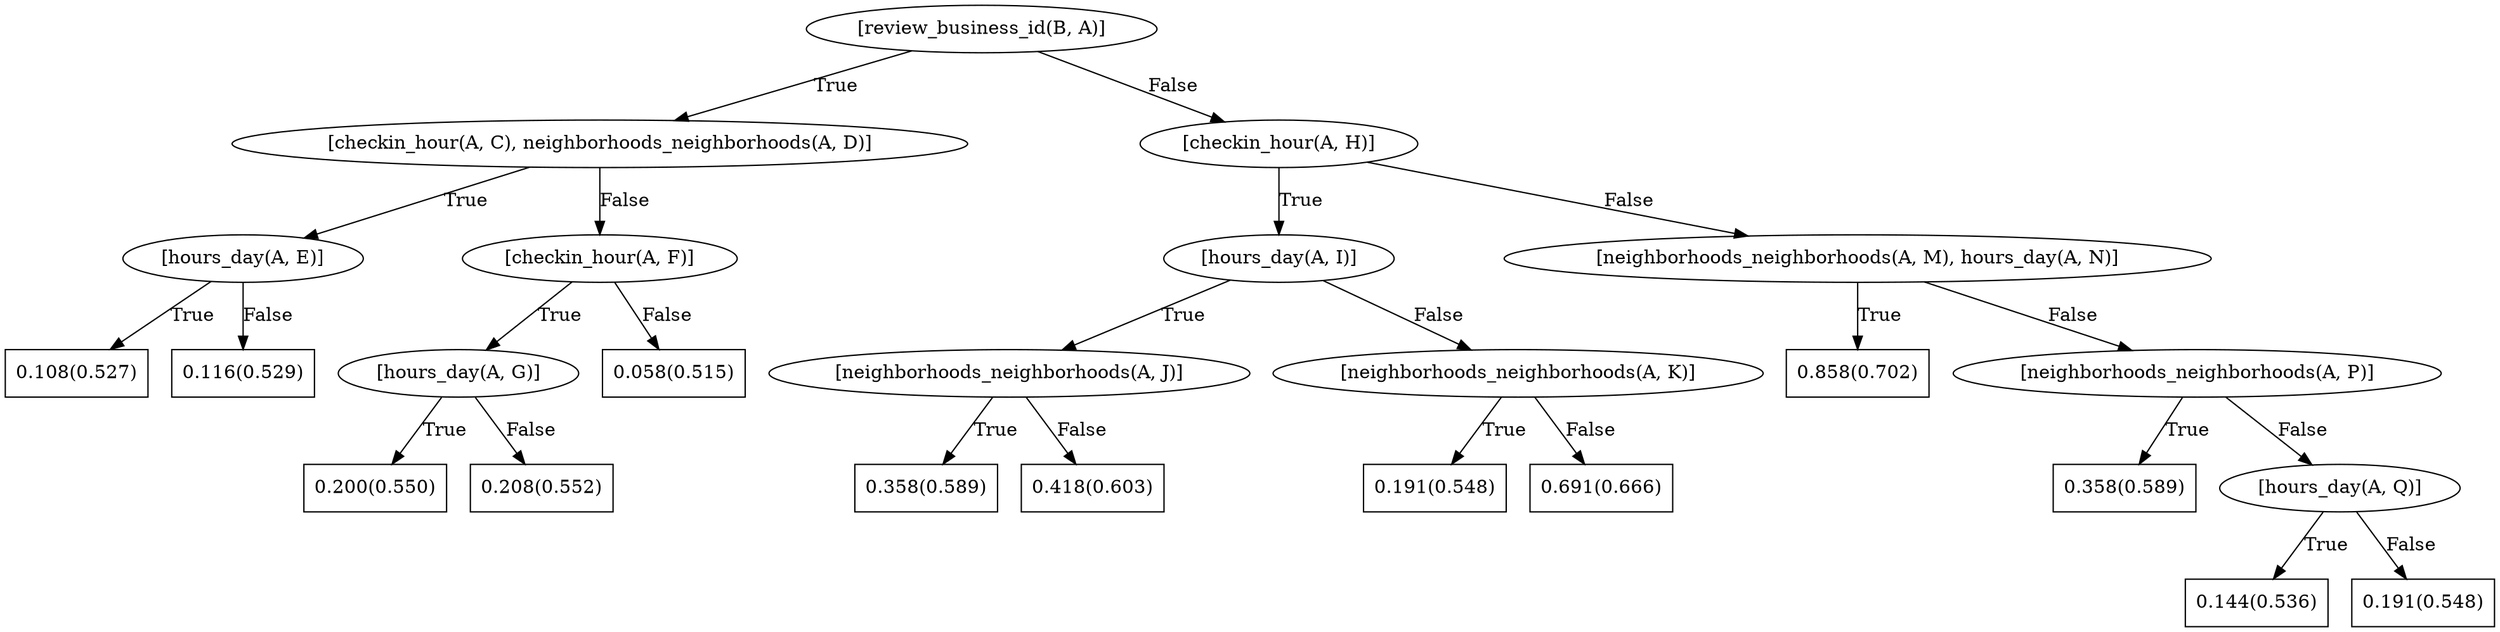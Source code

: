 digraph G{ 
1[label = "[review_business_id(B, A)]"];
1 -> 2[label="True"];
1 -> 3[label="False"];
2[label = "[checkin_hour(A, C), neighborhoods_neighborhoods(A, D)]"];
2 -> 4[label="True"];
2 -> 5[label="False"];
4[label = "[hours_day(A, E)]"];
4 -> 6[label="True"];
4 -> 7[label="False"];
6[shape = box,label = "0.108(0.527)"];
7[shape = box,label = "0.116(0.529)"];
5[label = "[checkin_hour(A, F)]"];
5 -> 8[label="True"];
5 -> 9[label="False"];
8[label = "[hours_day(A, G)]"];
8 -> 10[label="True"];
8 -> 11[label="False"];
10[shape = box,label = "0.200(0.550)"];
11[shape = box,label = "0.208(0.552)"];
9[shape = box,label = "0.058(0.515)"];
3[label = "[checkin_hour(A, H)]"];
3 -> 12[label="True"];
3 -> 13[label="False"];
12[label = "[hours_day(A, I)]"];
12 -> 14[label="True"];
12 -> 15[label="False"];
14[label = "[neighborhoods_neighborhoods(A, J)]"];
14 -> 16[label="True"];
14 -> 17[label="False"];
16[shape = box,label = "0.358(0.589)"];
17[shape = box,label = "0.418(0.603)"];
15[label = "[neighborhoods_neighborhoods(A, K)]"];
15 -> 18[label="True"];
15 -> 19[label="False"];
18[shape = box,label = "0.191(0.548)"];
19[shape = box,label = "0.691(0.666)"];
13[label = "[neighborhoods_neighborhoods(A, M), hours_day(A, N)]"];
13 -> 20[label="True"];
13 -> 21[label="False"];
20[shape = box,label = "0.858(0.702)"];
21[label = "[neighborhoods_neighborhoods(A, P)]"];
21 -> 22[label="True"];
21 -> 23[label="False"];
22[shape = box,label = "0.358(0.589)"];
23[label = "[hours_day(A, Q)]"];
23 -> 24[label="True"];
23 -> 25[label="False"];
24[shape = box,label = "0.144(0.536)"];
25[shape = box,label = "0.191(0.548)"];
}
